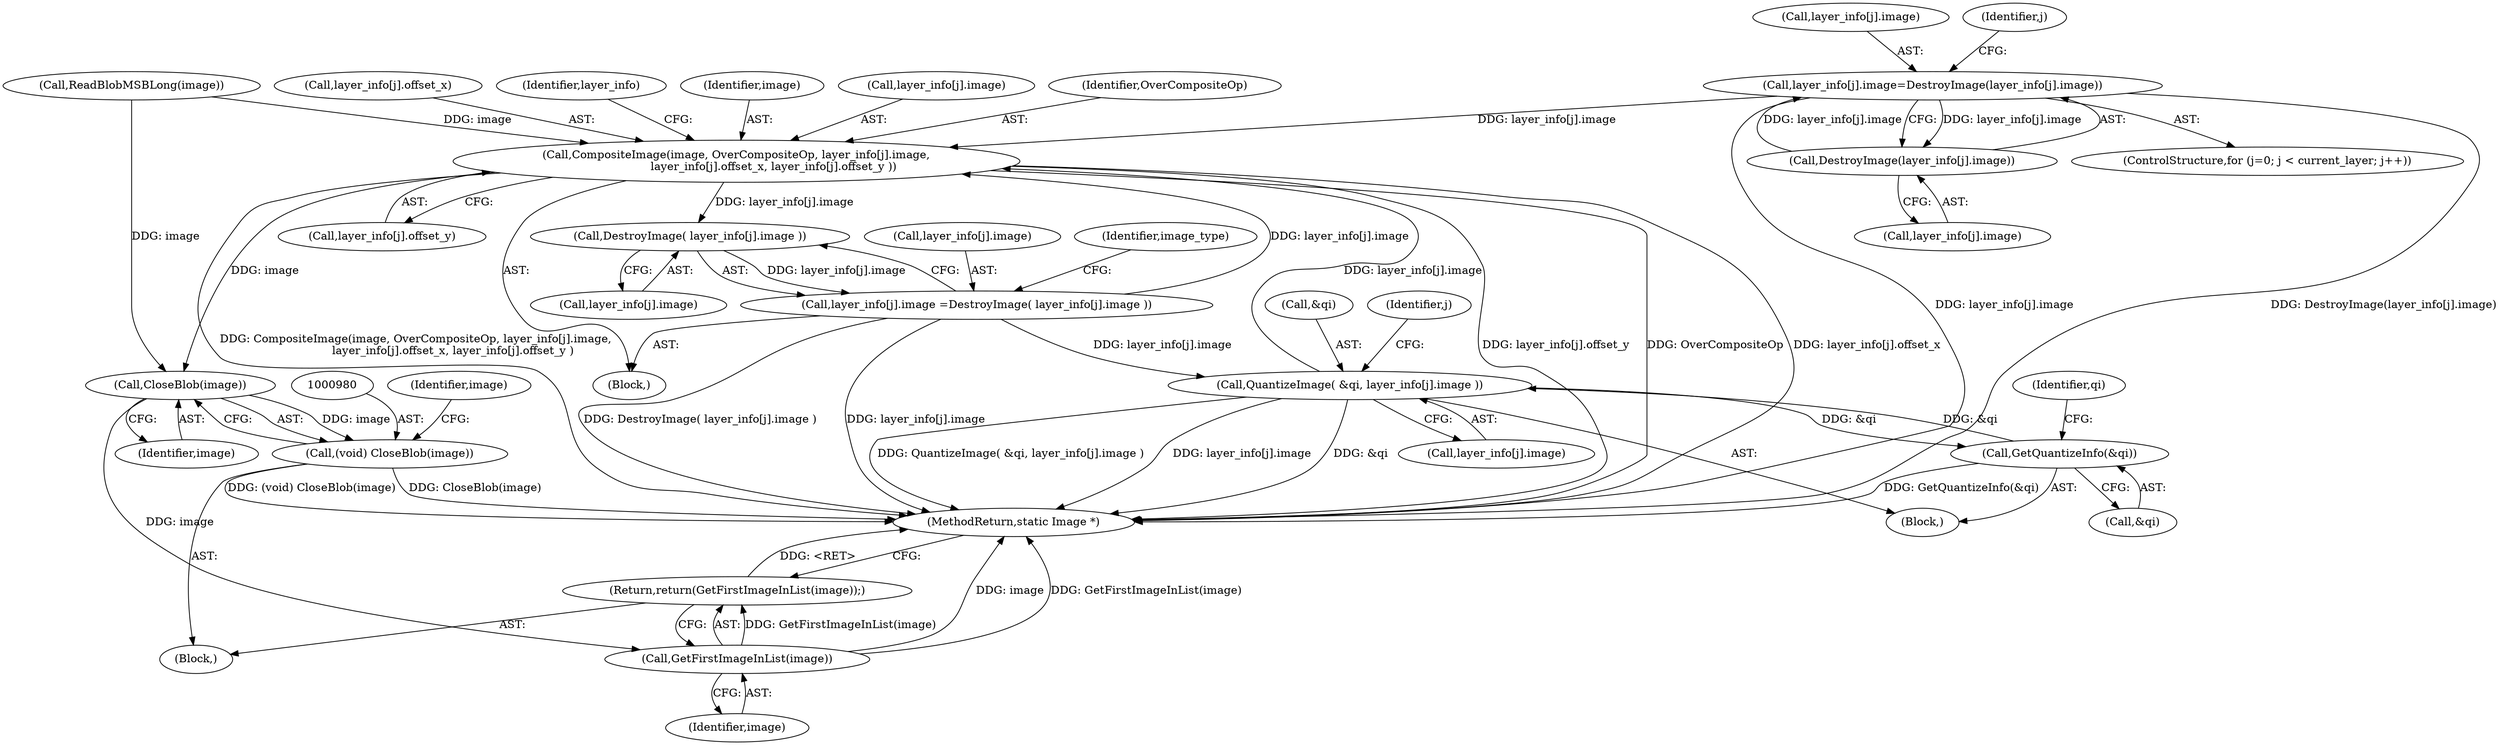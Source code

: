 digraph "0_ImageMagick_d31fec57e9dfb0516deead2053a856e3c71e9751@array" {
"1000818" [label="(Call,layer_info[j].image=DestroyImage(layer_info[j].image))"];
"1000824" [label="(Call,DestroyImage(layer_info[j].image))"];
"1000818" [label="(Call,layer_info[j].image=DestroyImage(layer_info[j].image))"];
"1000868" [label="(Call,CompositeImage(image, OverCompositeOp, layer_info[j].image,\n                     layer_info[j].offset_x, layer_info[j].offset_y ))"];
"1000892" [label="(Call,DestroyImage( layer_info[j].image ))"];
"1000886" [label="(Call,layer_info[j].image =DestroyImage( layer_info[j].image ))"];
"1000912" [label="(Call,QuantizeImage( &qi, layer_info[j].image ))"];
"1000904" [label="(Call,GetQuantizeInfo(&qi))"];
"1000981" [label="(Call,CloseBlob(image))"];
"1000979" [label="(Call,(void) CloseBlob(image))"];
"1000997" [label="(Call,GetFirstImageInList(image))"];
"1000996" [label="(Return,return(GetFirstImageInList(image));)"];
"1000868" [label="(Call,CompositeImage(image, OverCompositeOp, layer_info[j].image,\n                     layer_info[j].offset_x, layer_info[j].offset_y ))"];
"1000887" [label="(Call,layer_info[j].image)"];
"1000900" [label="(Identifier,image_type)"];
"1000913" [label="(Call,&qi)"];
"1000809" [label="(ControlStructure,for (j=0; j < current_layer; j++))"];
"1000859" [label="(Identifier,j)"];
"1000893" [label="(Call,layer_info[j].image)"];
"1000909" [label="(Identifier,qi)"];
"1000902" [label="(Block,)"];
"1000770" [label="(Call,ReadBlobMSBLong(image))"];
"1000982" [label="(Identifier,image)"];
"1000915" [label="(Call,layer_info[j].image)"];
"1000996" [label="(Return,return(GetFirstImageInList(image));)"];
"1000999" [label="(MethodReturn,static Image *)"];
"1000886" [label="(Call,layer_info[j].image =DestroyImage( layer_info[j].image ))"];
"1000818" [label="(Call,layer_info[j].image=DestroyImage(layer_info[j].image))"];
"1000819" [label="(Call,layer_info[j].image)"];
"1000876" [label="(Call,layer_info[j].offset_x)"];
"1000997" [label="(Call,GetFirstImageInList(image))"];
"1000825" [label="(Call,layer_info[j].image)"];
"1000904" [label="(Call,GetQuantizeInfo(&qi))"];
"1000824" [label="(Call,DestroyImage(layer_info[j].image))"];
"1000998" [label="(Identifier,image)"];
"1000817" [label="(Identifier,j)"];
"1000912" [label="(Call,QuantizeImage( &qi, layer_info[j].image ))"];
"1000889" [label="(Identifier,layer_info)"];
"1000905" [label="(Call,&qi)"];
"1000979" [label="(Call,(void) CloseBlob(image))"];
"1000869" [label="(Identifier,image)"];
"1000867" [label="(Block,)"];
"1000881" [label="(Call,layer_info[j].offset_y)"];
"1000148" [label="(Block,)"];
"1000986" [label="(Identifier,image)"];
"1000981" [label="(Call,CloseBlob(image))"];
"1000871" [label="(Call,layer_info[j].image)"];
"1000892" [label="(Call,DestroyImage( layer_info[j].image ))"];
"1000870" [label="(Identifier,OverCompositeOp)"];
"1000818" -> "1000809"  [label="AST: "];
"1000818" -> "1000824"  [label="CFG: "];
"1000819" -> "1000818"  [label="AST: "];
"1000824" -> "1000818"  [label="AST: "];
"1000817" -> "1000818"  [label="CFG: "];
"1000818" -> "1000999"  [label="DDG: DestroyImage(layer_info[j].image)"];
"1000818" -> "1000999"  [label="DDG: layer_info[j].image"];
"1000824" -> "1000818"  [label="DDG: layer_info[j].image"];
"1000818" -> "1000824"  [label="DDG: layer_info[j].image"];
"1000818" -> "1000868"  [label="DDG: layer_info[j].image"];
"1000824" -> "1000825"  [label="CFG: "];
"1000825" -> "1000824"  [label="AST: "];
"1000868" -> "1000867"  [label="AST: "];
"1000868" -> "1000881"  [label="CFG: "];
"1000869" -> "1000868"  [label="AST: "];
"1000870" -> "1000868"  [label="AST: "];
"1000871" -> "1000868"  [label="AST: "];
"1000876" -> "1000868"  [label="AST: "];
"1000881" -> "1000868"  [label="AST: "];
"1000889" -> "1000868"  [label="CFG: "];
"1000868" -> "1000999"  [label="DDG: layer_info[j].offset_y"];
"1000868" -> "1000999"  [label="DDG: OverCompositeOp"];
"1000868" -> "1000999"  [label="DDG: layer_info[j].offset_x"];
"1000868" -> "1000999"  [label="DDG: CompositeImage(image, OverCompositeOp, layer_info[j].image,\n                     layer_info[j].offset_x, layer_info[j].offset_y )"];
"1000770" -> "1000868"  [label="DDG: image"];
"1000886" -> "1000868"  [label="DDG: layer_info[j].image"];
"1000912" -> "1000868"  [label="DDG: layer_info[j].image"];
"1000868" -> "1000892"  [label="DDG: layer_info[j].image"];
"1000868" -> "1000981"  [label="DDG: image"];
"1000892" -> "1000886"  [label="AST: "];
"1000892" -> "1000893"  [label="CFG: "];
"1000893" -> "1000892"  [label="AST: "];
"1000886" -> "1000892"  [label="CFG: "];
"1000892" -> "1000886"  [label="DDG: layer_info[j].image"];
"1000886" -> "1000867"  [label="AST: "];
"1000887" -> "1000886"  [label="AST: "];
"1000900" -> "1000886"  [label="CFG: "];
"1000886" -> "1000999"  [label="DDG: DestroyImage( layer_info[j].image )"];
"1000886" -> "1000999"  [label="DDG: layer_info[j].image"];
"1000886" -> "1000912"  [label="DDG: layer_info[j].image"];
"1000912" -> "1000902"  [label="AST: "];
"1000912" -> "1000915"  [label="CFG: "];
"1000913" -> "1000912"  [label="AST: "];
"1000915" -> "1000912"  [label="AST: "];
"1000859" -> "1000912"  [label="CFG: "];
"1000912" -> "1000999"  [label="DDG: QuantizeImage( &qi, layer_info[j].image )"];
"1000912" -> "1000999"  [label="DDG: layer_info[j].image"];
"1000912" -> "1000999"  [label="DDG: &qi"];
"1000912" -> "1000904"  [label="DDG: &qi"];
"1000904" -> "1000912"  [label="DDG: &qi"];
"1000904" -> "1000902"  [label="AST: "];
"1000904" -> "1000905"  [label="CFG: "];
"1000905" -> "1000904"  [label="AST: "];
"1000909" -> "1000904"  [label="CFG: "];
"1000904" -> "1000999"  [label="DDG: GetQuantizeInfo(&qi)"];
"1000981" -> "1000979"  [label="AST: "];
"1000981" -> "1000982"  [label="CFG: "];
"1000982" -> "1000981"  [label="AST: "];
"1000979" -> "1000981"  [label="CFG: "];
"1000981" -> "1000979"  [label="DDG: image"];
"1000770" -> "1000981"  [label="DDG: image"];
"1000981" -> "1000997"  [label="DDG: image"];
"1000979" -> "1000148"  [label="AST: "];
"1000980" -> "1000979"  [label="AST: "];
"1000986" -> "1000979"  [label="CFG: "];
"1000979" -> "1000999"  [label="DDG: CloseBlob(image)"];
"1000979" -> "1000999"  [label="DDG: (void) CloseBlob(image)"];
"1000997" -> "1000996"  [label="AST: "];
"1000997" -> "1000998"  [label="CFG: "];
"1000998" -> "1000997"  [label="AST: "];
"1000996" -> "1000997"  [label="CFG: "];
"1000997" -> "1000999"  [label="DDG: image"];
"1000997" -> "1000999"  [label="DDG: GetFirstImageInList(image)"];
"1000997" -> "1000996"  [label="DDG: GetFirstImageInList(image)"];
"1000996" -> "1000148"  [label="AST: "];
"1000999" -> "1000996"  [label="CFG: "];
"1000996" -> "1000999"  [label="DDG: <RET>"];
}
